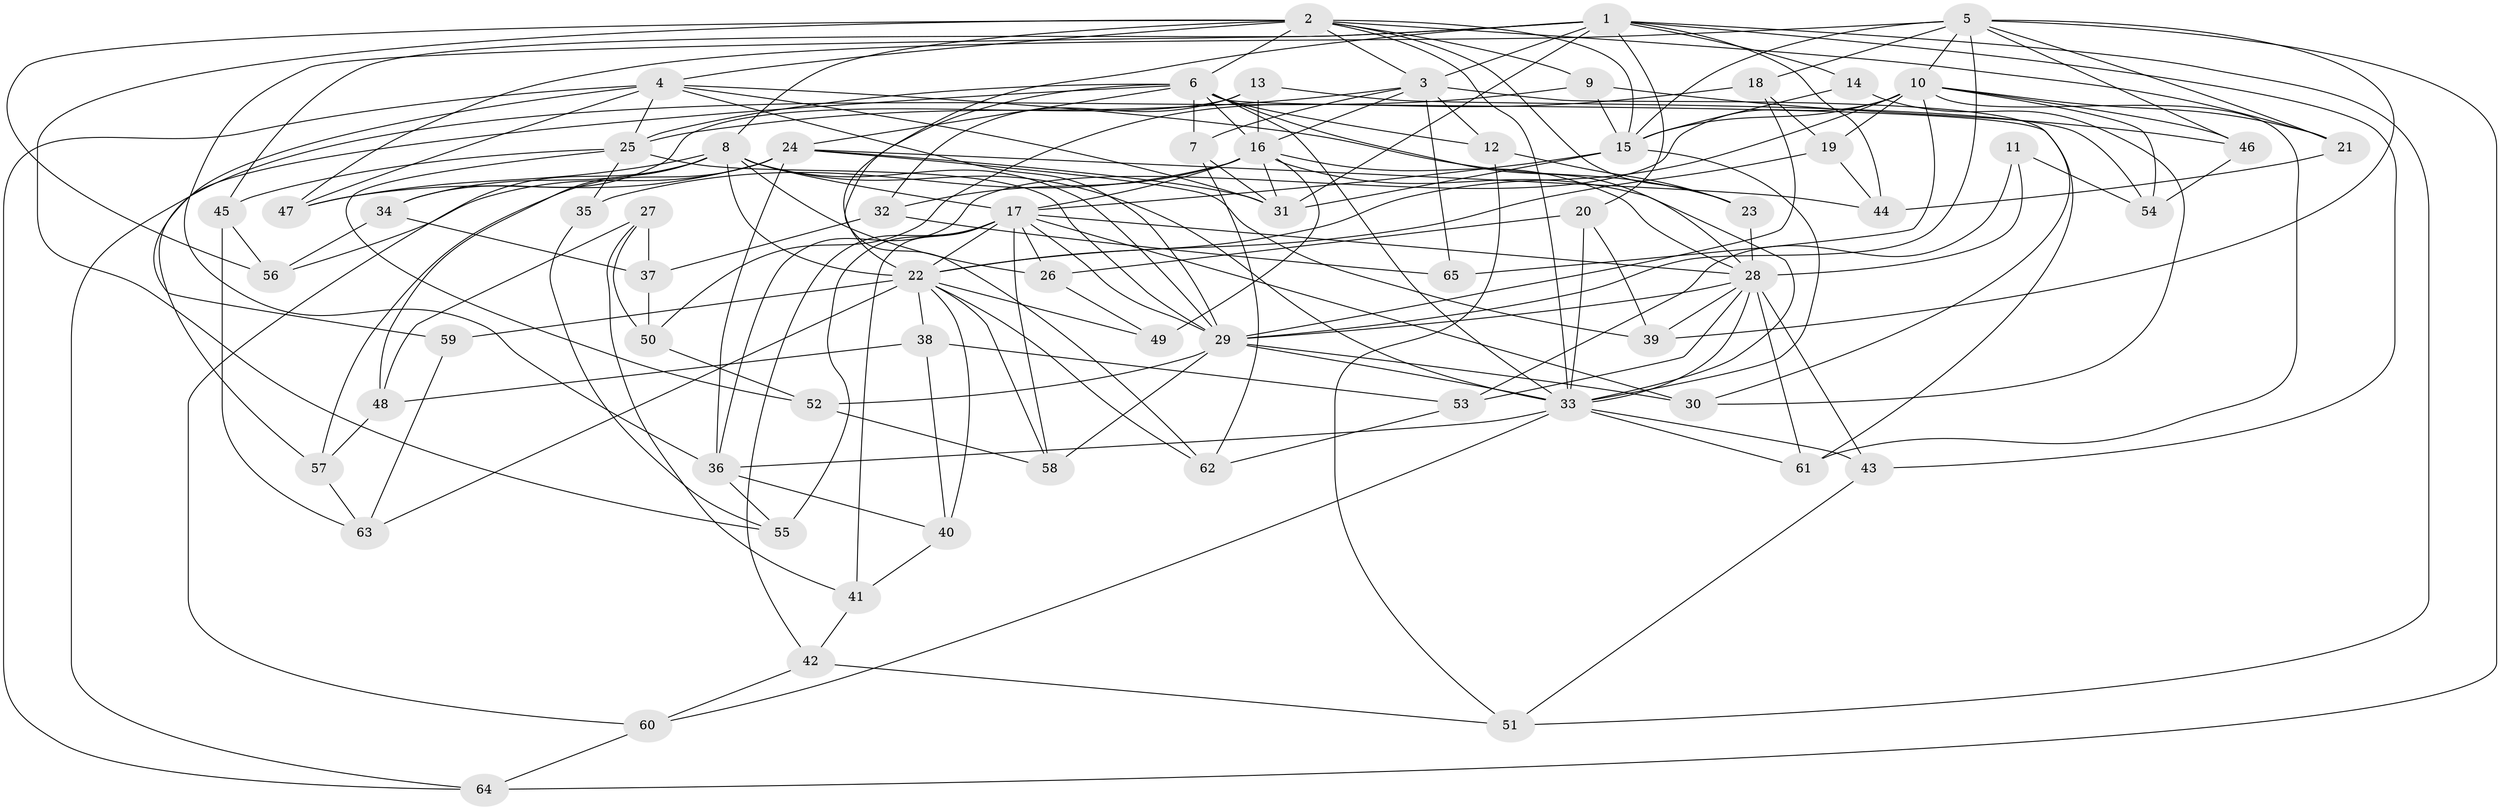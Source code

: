 // original degree distribution, {4: 1.0}
// Generated by graph-tools (version 1.1) at 2025/37/03/09/25 02:37:51]
// undirected, 65 vertices, 179 edges
graph export_dot {
graph [start="1"]
  node [color=gray90,style=filled];
  1;
  2;
  3;
  4;
  5;
  6;
  7;
  8;
  9;
  10;
  11;
  12;
  13;
  14;
  15;
  16;
  17;
  18;
  19;
  20;
  21;
  22;
  23;
  24;
  25;
  26;
  27;
  28;
  29;
  30;
  31;
  32;
  33;
  34;
  35;
  36;
  37;
  38;
  39;
  40;
  41;
  42;
  43;
  44;
  45;
  46;
  47;
  48;
  49;
  50;
  51;
  52;
  53;
  54;
  55;
  56;
  57;
  58;
  59;
  60;
  61;
  62;
  63;
  64;
  65;
  1 -- 3 [weight=2.0];
  1 -- 14 [weight=2.0];
  1 -- 20 [weight=1.0];
  1 -- 31 [weight=1.0];
  1 -- 36 [weight=1.0];
  1 -- 43 [weight=1.0];
  1 -- 44 [weight=1.0];
  1 -- 45 [weight=1.0];
  1 -- 51 [weight=1.0];
  1 -- 62 [weight=1.0];
  2 -- 3 [weight=1.0];
  2 -- 4 [weight=2.0];
  2 -- 6 [weight=1.0];
  2 -- 8 [weight=1.0];
  2 -- 9 [weight=1.0];
  2 -- 15 [weight=1.0];
  2 -- 21 [weight=1.0];
  2 -- 23 [weight=1.0];
  2 -- 33 [weight=1.0];
  2 -- 55 [weight=1.0];
  2 -- 56 [weight=1.0];
  3 -- 7 [weight=1.0];
  3 -- 12 [weight=1.0];
  3 -- 16 [weight=1.0];
  3 -- 25 [weight=1.0];
  3 -- 30 [weight=1.0];
  3 -- 65 [weight=2.0];
  4 -- 23 [weight=1.0];
  4 -- 25 [weight=1.0];
  4 -- 29 [weight=1.0];
  4 -- 31 [weight=1.0];
  4 -- 47 [weight=1.0];
  4 -- 59 [weight=2.0];
  4 -- 64 [weight=1.0];
  5 -- 10 [weight=1.0];
  5 -- 15 [weight=1.0];
  5 -- 18 [weight=1.0];
  5 -- 21 [weight=1.0];
  5 -- 29 [weight=2.0];
  5 -- 39 [weight=1.0];
  5 -- 46 [weight=1.0];
  5 -- 47 [weight=1.0];
  5 -- 64 [weight=1.0];
  6 -- 7 [weight=1.0];
  6 -- 12 [weight=1.0];
  6 -- 16 [weight=1.0];
  6 -- 22 [weight=1.0];
  6 -- 24 [weight=1.0];
  6 -- 25 [weight=2.0];
  6 -- 28 [weight=1.0];
  6 -- 33 [weight=1.0];
  6 -- 57 [weight=1.0];
  6 -- 61 [weight=1.0];
  7 -- 31 [weight=1.0];
  7 -- 62 [weight=1.0];
  8 -- 17 [weight=1.0];
  8 -- 22 [weight=1.0];
  8 -- 26 [weight=1.0];
  8 -- 29 [weight=1.0];
  8 -- 33 [weight=1.0];
  8 -- 34 [weight=1.0];
  8 -- 47 [weight=1.0];
  8 -- 48 [weight=1.0];
  8 -- 60 [weight=1.0];
  9 -- 15 [weight=1.0];
  9 -- 46 [weight=1.0];
  9 -- 64 [weight=1.0];
  10 -- 15 [weight=1.0];
  10 -- 19 [weight=1.0];
  10 -- 21 [weight=1.0];
  10 -- 22 [weight=1.0];
  10 -- 36 [weight=1.0];
  10 -- 46 [weight=1.0];
  10 -- 54 [weight=1.0];
  10 -- 61 [weight=1.0];
  10 -- 65 [weight=1.0];
  11 -- 28 [weight=2.0];
  11 -- 53 [weight=1.0];
  11 -- 54 [weight=1.0];
  12 -- 23 [weight=1.0];
  12 -- 51 [weight=1.0];
  13 -- 16 [weight=1.0];
  13 -- 32 [weight=1.0];
  13 -- 34 [weight=1.0];
  13 -- 54 [weight=1.0];
  14 -- 15 [weight=1.0];
  14 -- 30 [weight=1.0];
  15 -- 17 [weight=1.0];
  15 -- 31 [weight=1.0];
  15 -- 33 [weight=1.0];
  16 -- 17 [weight=1.0];
  16 -- 28 [weight=1.0];
  16 -- 31 [weight=1.0];
  16 -- 32 [weight=1.0];
  16 -- 33 [weight=1.0];
  16 -- 35 [weight=2.0];
  16 -- 49 [weight=2.0];
  17 -- 22 [weight=1.0];
  17 -- 26 [weight=1.0];
  17 -- 28 [weight=1.0];
  17 -- 29 [weight=1.0];
  17 -- 30 [weight=1.0];
  17 -- 41 [weight=1.0];
  17 -- 42 [weight=1.0];
  17 -- 55 [weight=1.0];
  17 -- 58 [weight=1.0];
  18 -- 19 [weight=1.0];
  18 -- 29 [weight=1.0];
  18 -- 50 [weight=1.0];
  19 -- 22 [weight=1.0];
  19 -- 44 [weight=1.0];
  20 -- 26 [weight=1.0];
  20 -- 33 [weight=1.0];
  20 -- 39 [weight=1.0];
  21 -- 44 [weight=1.0];
  22 -- 38 [weight=1.0];
  22 -- 40 [weight=1.0];
  22 -- 49 [weight=1.0];
  22 -- 58 [weight=1.0];
  22 -- 59 [weight=1.0];
  22 -- 62 [weight=1.0];
  22 -- 63 [weight=1.0];
  23 -- 28 [weight=1.0];
  24 -- 31 [weight=3.0];
  24 -- 36 [weight=1.0];
  24 -- 39 [weight=1.0];
  24 -- 44 [weight=1.0];
  24 -- 47 [weight=1.0];
  24 -- 56 [weight=1.0];
  24 -- 57 [weight=1.0];
  25 -- 29 [weight=1.0];
  25 -- 35 [weight=1.0];
  25 -- 45 [weight=1.0];
  25 -- 52 [weight=1.0];
  26 -- 49 [weight=1.0];
  27 -- 37 [weight=1.0];
  27 -- 41 [weight=1.0];
  27 -- 48 [weight=1.0];
  27 -- 50 [weight=1.0];
  28 -- 29 [weight=1.0];
  28 -- 33 [weight=1.0];
  28 -- 39 [weight=1.0];
  28 -- 43 [weight=1.0];
  28 -- 53 [weight=1.0];
  28 -- 61 [weight=1.0];
  29 -- 30 [weight=1.0];
  29 -- 33 [weight=1.0];
  29 -- 52 [weight=1.0];
  29 -- 58 [weight=1.0];
  32 -- 37 [weight=1.0];
  32 -- 65 [weight=1.0];
  33 -- 36 [weight=1.0];
  33 -- 43 [weight=1.0];
  33 -- 60 [weight=1.0];
  33 -- 61 [weight=1.0];
  34 -- 37 [weight=1.0];
  34 -- 56 [weight=1.0];
  35 -- 55 [weight=1.0];
  36 -- 40 [weight=1.0];
  36 -- 55 [weight=1.0];
  37 -- 50 [weight=1.0];
  38 -- 40 [weight=1.0];
  38 -- 48 [weight=1.0];
  38 -- 53 [weight=1.0];
  40 -- 41 [weight=1.0];
  41 -- 42 [weight=1.0];
  42 -- 51 [weight=1.0];
  42 -- 60 [weight=1.0];
  43 -- 51 [weight=1.0];
  45 -- 56 [weight=1.0];
  45 -- 63 [weight=1.0];
  46 -- 54 [weight=1.0];
  48 -- 57 [weight=1.0];
  50 -- 52 [weight=1.0];
  52 -- 58 [weight=1.0];
  53 -- 62 [weight=1.0];
  57 -- 63 [weight=1.0];
  59 -- 63 [weight=1.0];
  60 -- 64 [weight=1.0];
}
